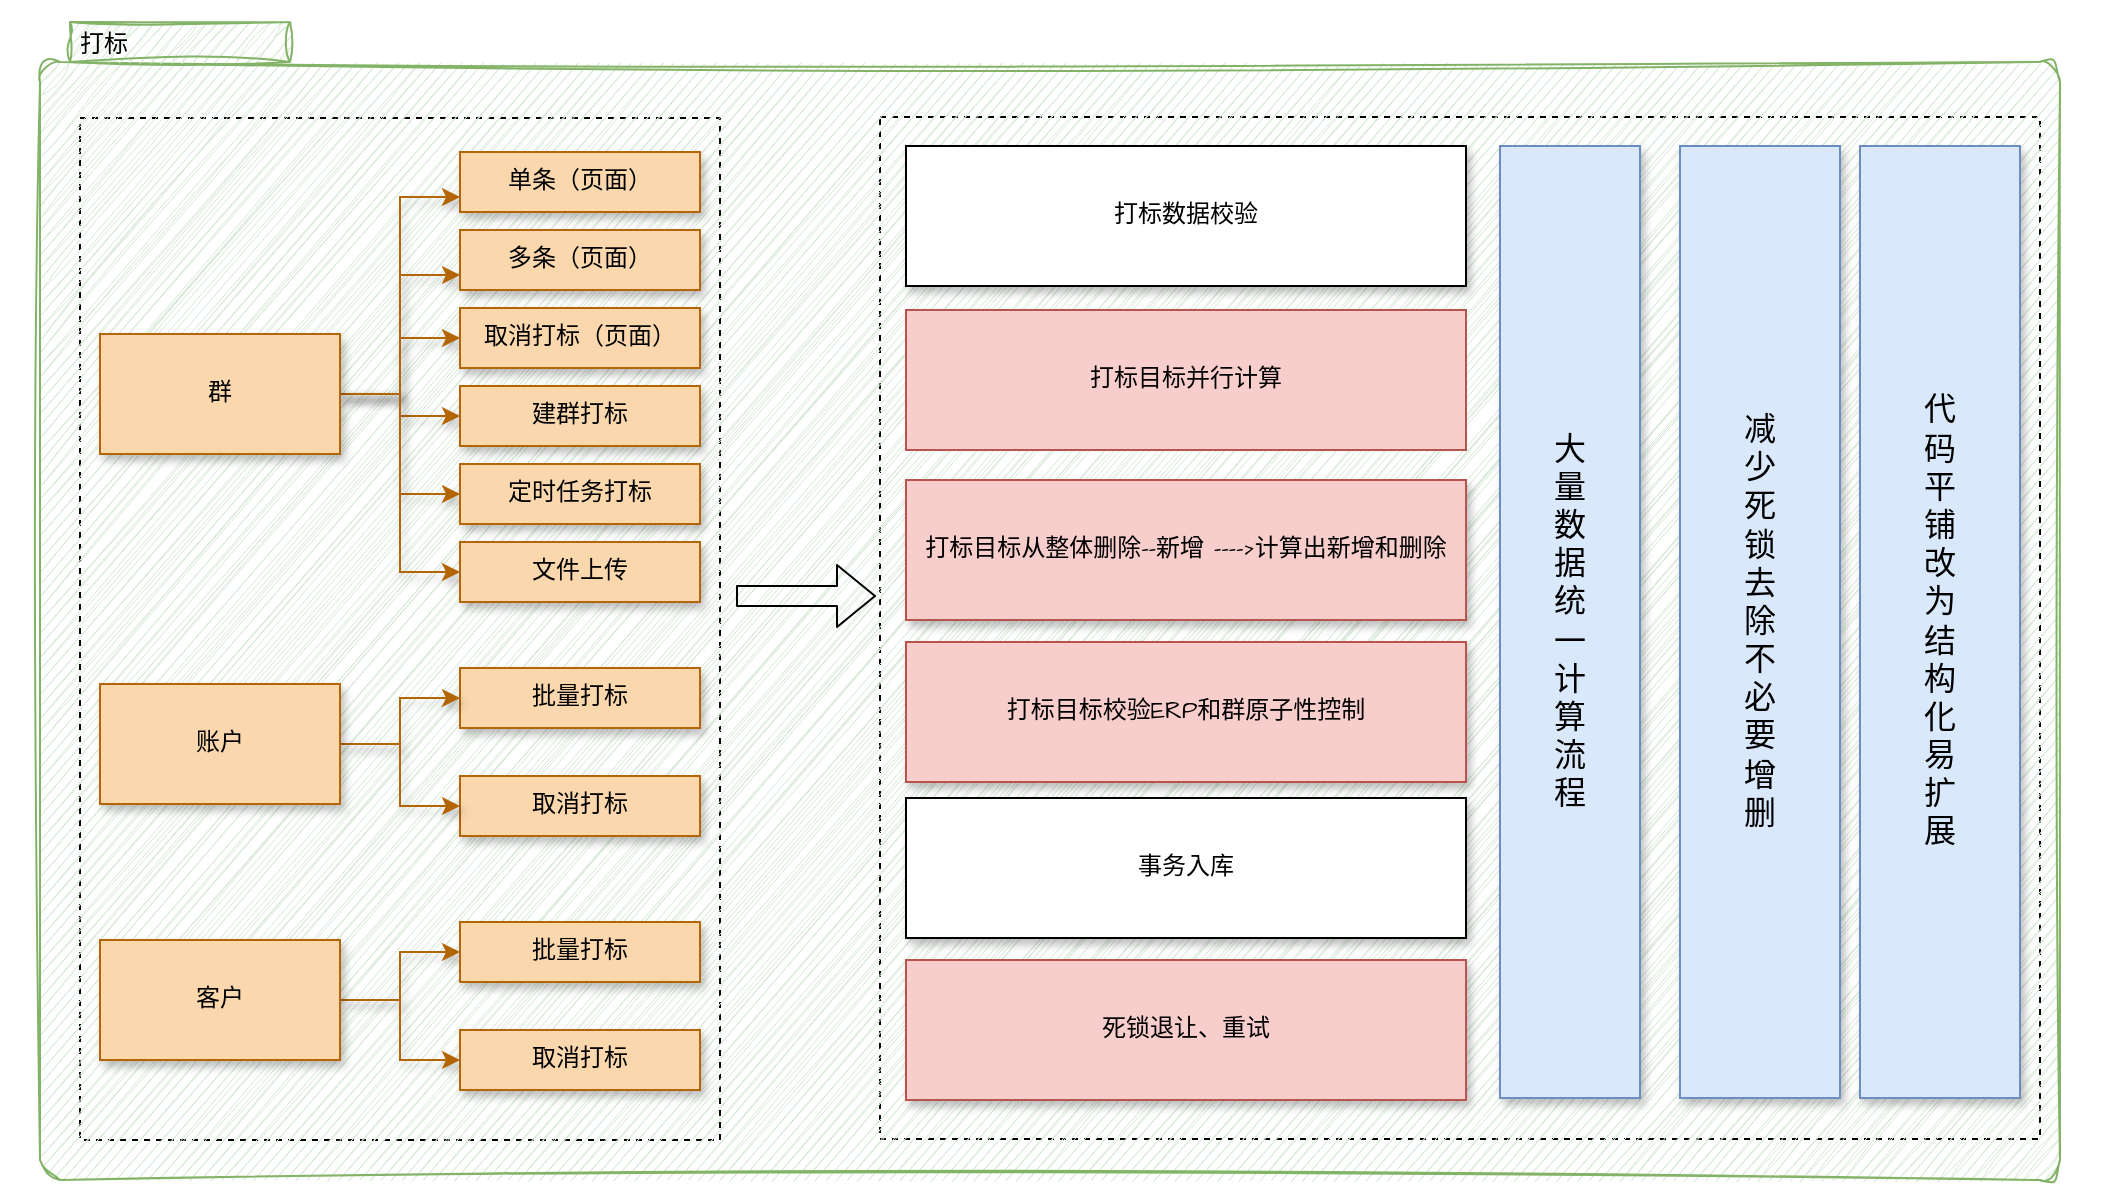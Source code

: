 <mxfile version="26.0.2" pages="4">
  <diagram id="691d49e7-cec1-028b-15b3-21c62664a0ac" name="Habit Tracker example">
    <mxGraphModel dx="2508" dy="862" grid="1" gridSize="10" guides="1" tooltips="1" connect="1" arrows="1" fold="1" page="1" pageScale="1" pageWidth="850" pageHeight="1100" math="0" shadow="0">
      <root>
        <mxCell id="0" />
        <mxCell id="1" parent="0" />
        <mxCell id="FtKmaxBvRAJz5cXM-qvg-45" value="" style="verticalLabelPosition=bottom;verticalAlign=top;html=1;shape=mxgraph.basic.rect;fillColor2=none;strokeWidth=1;size=20;indent=5;hachureGap=4;fontFamily=Architects Daughter;fontSource=https%3A%2F%2Ffonts.googleapis.com%2Fcss%3Ffamily%3DArchitects%2BDaughter;strokeColor=none;" vertex="1" parent="1">
          <mxGeometry x="-80" y="120" width="1050" height="600" as="geometry" />
        </mxCell>
        <mxCell id="FtKmaxBvRAJz5cXM-qvg-44" value="" style="verticalLabelPosition=bottom;verticalAlign=top;html=1;shape=mxgraph.basic.rect;fillColor2=none;strokeWidth=1;size=20;indent=5;hachureGap=4;fontFamily=Architects Daughter;fontSource=https%3A%2F%2Ffonts.googleapis.com%2Fcss%3Ffamily%3DArchitects%2BDaughter;fillColor=none;dashed=1;" vertex="1" parent="1">
          <mxGeometry x="360" y="178.5" width="580" height="511" as="geometry" />
        </mxCell>
        <mxCell id="FtKmaxBvRAJz5cXM-qvg-43" value="" style="verticalLabelPosition=bottom;verticalAlign=top;html=1;shape=mxgraph.basic.rect;fillColor2=none;strokeWidth=1;size=20;indent=5;hachureGap=4;fontFamily=Architects Daughter;fontSource=https%3A%2F%2Ffonts.googleapis.com%2Fcss%3Ffamily%3DArchitects%2BDaughter;fillColor=none;dashed=1;" vertex="1" parent="1">
          <mxGeometry x="-40" y="179" width="320" height="511" as="geometry" />
        </mxCell>
        <mxCell id="19b9a4ddcf14029d-7" value="打标" style="shape=mxgraph.sysml.compState;align=left;verticalAlign=top;spacingTop=-3;spacingLeft=18;strokeWidth=1;recursiveResize=0;fillColor=#d5e8d4;strokeColor=#82b366;container=0;shadow=0;sketch=1;curveFitting=1;jiggle=2;" parent="1" vertex="1">
          <mxGeometry x="-60" y="131" width="1010" height="579" as="geometry" />
        </mxCell>
        <mxCell id="FtKmaxBvRAJz5cXM-qvg-19" style="edgeStyle=orthogonalEdgeStyle;rounded=0;hachureGap=4;orthogonalLoop=1;jettySize=auto;html=1;entryX=0;entryY=0.75;entryDx=0;entryDy=0;fontFamily=Architects Daughter;fontSource=https%3A%2F%2Ffonts.googleapis.com%2Fcss%3Ffamily%3DArchitects%2BDaughter;fillColor=#fad7ac;strokeColor=#b46504;shadow=1;" edge="1" parent="1" source="FtKmaxBvRAJz5cXM-qvg-3" target="FtKmaxBvRAJz5cXM-qvg-4">
          <mxGeometry relative="1" as="geometry" />
        </mxCell>
        <mxCell id="FtKmaxBvRAJz5cXM-qvg-20" style="edgeStyle=orthogonalEdgeStyle;rounded=0;hachureGap=4;orthogonalLoop=1;jettySize=auto;html=1;entryX=0;entryY=0.75;entryDx=0;entryDy=0;fontFamily=Architects Daughter;fontSource=https%3A%2F%2Ffonts.googleapis.com%2Fcss%3Ffamily%3DArchitects%2BDaughter;fillColor=#fad7ac;strokeColor=#b46504;shadow=1;" edge="1" parent="1" source="FtKmaxBvRAJz5cXM-qvg-3" target="FtKmaxBvRAJz5cXM-qvg-5">
          <mxGeometry relative="1" as="geometry" />
        </mxCell>
        <mxCell id="FtKmaxBvRAJz5cXM-qvg-21" style="edgeStyle=orthogonalEdgeStyle;rounded=0;hachureGap=4;orthogonalLoop=1;jettySize=auto;html=1;entryX=0;entryY=0.5;entryDx=0;entryDy=0;fontFamily=Architects Daughter;fontSource=https%3A%2F%2Ffonts.googleapis.com%2Fcss%3Ffamily%3DArchitects%2BDaughter;fillColor=#fad7ac;strokeColor=#b46504;shadow=1;" edge="1" parent="1" source="FtKmaxBvRAJz5cXM-qvg-3" target="FtKmaxBvRAJz5cXM-qvg-13">
          <mxGeometry relative="1" as="geometry" />
        </mxCell>
        <mxCell id="FtKmaxBvRAJz5cXM-qvg-22" style="edgeStyle=orthogonalEdgeStyle;rounded=0;hachureGap=4;orthogonalLoop=1;jettySize=auto;html=1;entryX=0;entryY=0.5;entryDx=0;entryDy=0;fontFamily=Architects Daughter;fontSource=https%3A%2F%2Ffonts.googleapis.com%2Fcss%3Ffamily%3DArchitects%2BDaughter;fillColor=#fad7ac;strokeColor=#b46504;shadow=1;" edge="1" parent="1" source="FtKmaxBvRAJz5cXM-qvg-3" target="FtKmaxBvRAJz5cXM-qvg-6">
          <mxGeometry relative="1" as="geometry" />
        </mxCell>
        <mxCell id="FtKmaxBvRAJz5cXM-qvg-23" style="edgeStyle=orthogonalEdgeStyle;rounded=0;hachureGap=4;orthogonalLoop=1;jettySize=auto;html=1;entryX=0;entryY=0.5;entryDx=0;entryDy=0;fontFamily=Architects Daughter;fontSource=https%3A%2F%2Ffonts.googleapis.com%2Fcss%3Ffamily%3DArchitects%2BDaughter;fillColor=#fad7ac;strokeColor=#b46504;shadow=1;" edge="1" parent="1" source="FtKmaxBvRAJz5cXM-qvg-3" target="FtKmaxBvRAJz5cXM-qvg-7">
          <mxGeometry relative="1" as="geometry" />
        </mxCell>
        <mxCell id="FtKmaxBvRAJz5cXM-qvg-24" style="edgeStyle=orthogonalEdgeStyle;rounded=0;hachureGap=4;orthogonalLoop=1;jettySize=auto;html=1;entryX=0;entryY=0.5;entryDx=0;entryDy=0;fontFamily=Architects Daughter;fontSource=https%3A%2F%2Ffonts.googleapis.com%2Fcss%3Ffamily%3DArchitects%2BDaughter;fillColor=#fad7ac;strokeColor=#b46504;shadow=1;" edge="1" parent="1" source="FtKmaxBvRAJz5cXM-qvg-3" target="FtKmaxBvRAJz5cXM-qvg-8">
          <mxGeometry relative="1" as="geometry" />
        </mxCell>
        <mxCell id="FtKmaxBvRAJz5cXM-qvg-3" value="群" style="rounded=0;whiteSpace=wrap;html=1;hachureGap=4;fontFamily=Architects Daughter;fontSource=https%3A%2F%2Ffonts.googleapis.com%2Fcss%3Ffamily%3DArchitects%2BDaughter;glass=0;shadow=1;fillColor=#fad7ac;strokeColor=#b46504;" vertex="1" parent="1">
          <mxGeometry x="-30" y="287" width="120" height="60" as="geometry" />
        </mxCell>
        <mxCell id="FtKmaxBvRAJz5cXM-qvg-4" value="单条（页面）" style="rounded=0;whiteSpace=wrap;html=1;hachureGap=4;fontFamily=Architects Daughter;fontSource=https%3A%2F%2Ffonts.googleapis.com%2Fcss%3Ffamily%3DArchitects%2BDaughter;glass=0;shadow=1;fillColor=#fad7ac;strokeColor=#b46504;" vertex="1" parent="1">
          <mxGeometry x="150" y="196" width="120" height="30" as="geometry" />
        </mxCell>
        <mxCell id="FtKmaxBvRAJz5cXM-qvg-5" value="多条（页面）" style="rounded=0;whiteSpace=wrap;html=1;hachureGap=4;fontFamily=Architects Daughter;fontSource=https%3A%2F%2Ffonts.googleapis.com%2Fcss%3Ffamily%3DArchitects%2BDaughter;glass=0;shadow=1;fillColor=#fad7ac;strokeColor=#b46504;" vertex="1" parent="1">
          <mxGeometry x="150" y="235" width="120" height="30" as="geometry" />
        </mxCell>
        <mxCell id="FtKmaxBvRAJz5cXM-qvg-6" value="建群打标" style="rounded=0;whiteSpace=wrap;html=1;hachureGap=4;fontFamily=Architects Daughter;fontSource=https%3A%2F%2Ffonts.googleapis.com%2Fcss%3Ffamily%3DArchitects%2BDaughter;glass=0;shadow=1;fillColor=#fad7ac;strokeColor=#b46504;" vertex="1" parent="1">
          <mxGeometry x="150" y="313" width="120" height="30" as="geometry" />
        </mxCell>
        <mxCell id="FtKmaxBvRAJz5cXM-qvg-7" value="定时任务打标" style="rounded=0;whiteSpace=wrap;html=1;hachureGap=4;fontFamily=Architects Daughter;fontSource=https%3A%2F%2Ffonts.googleapis.com%2Fcss%3Ffamily%3DArchitects%2BDaughter;glass=0;shadow=1;fillColor=#fad7ac;strokeColor=#b46504;" vertex="1" parent="1">
          <mxGeometry x="150" y="352" width="120" height="30" as="geometry" />
        </mxCell>
        <mxCell id="FtKmaxBvRAJz5cXM-qvg-8" value="文件上传" style="rounded=0;whiteSpace=wrap;html=1;hachureGap=4;fontFamily=Architects Daughter;fontSource=https%3A%2F%2Ffonts.googleapis.com%2Fcss%3Ffamily%3DArchitects%2BDaughter;glass=0;shadow=1;fillColor=#fad7ac;strokeColor=#b46504;" vertex="1" parent="1">
          <mxGeometry x="150" y="391" width="120" height="30" as="geometry" />
        </mxCell>
        <mxCell id="FtKmaxBvRAJz5cXM-qvg-27" style="edgeStyle=orthogonalEdgeStyle;rounded=0;hachureGap=4;orthogonalLoop=1;jettySize=auto;html=1;entryX=0;entryY=0.5;entryDx=0;entryDy=0;fontFamily=Architects Daughter;fontSource=https%3A%2F%2Ffonts.googleapis.com%2Fcss%3Ffamily%3DArchitects%2BDaughter;fillColor=#fad7ac;strokeColor=#b46504;shadow=1;" edge="1" parent="1" source="FtKmaxBvRAJz5cXM-qvg-9" target="FtKmaxBvRAJz5cXM-qvg-15">
          <mxGeometry relative="1" as="geometry" />
        </mxCell>
        <mxCell id="FtKmaxBvRAJz5cXM-qvg-28" style="edgeStyle=orthogonalEdgeStyle;rounded=0;hachureGap=4;orthogonalLoop=1;jettySize=auto;html=1;entryX=0;entryY=0.5;entryDx=0;entryDy=0;fontFamily=Architects Daughter;fontSource=https%3A%2F%2Ffonts.googleapis.com%2Fcss%3Ffamily%3DArchitects%2BDaughter;fillColor=#fad7ac;strokeColor=#b46504;shadow=1;" edge="1" parent="1" source="FtKmaxBvRAJz5cXM-qvg-9" target="FtKmaxBvRAJz5cXM-qvg-16">
          <mxGeometry relative="1" as="geometry" />
        </mxCell>
        <mxCell id="FtKmaxBvRAJz5cXM-qvg-9" value="客户" style="rounded=0;whiteSpace=wrap;html=1;hachureGap=4;fontFamily=Architects Daughter;fontSource=https%3A%2F%2Ffonts.googleapis.com%2Fcss%3Ffamily%3DArchitects%2BDaughter;glass=0;shadow=1;fillColor=#fad7ac;strokeColor=#b46504;" vertex="1" parent="1">
          <mxGeometry x="-30" y="590" width="120" height="60" as="geometry" />
        </mxCell>
        <mxCell id="FtKmaxBvRAJz5cXM-qvg-10" value="批量打标" style="rounded=0;whiteSpace=wrap;html=1;hachureGap=4;fontFamily=Architects Daughter;fontSource=https%3A%2F%2Ffonts.googleapis.com%2Fcss%3Ffamily%3DArchitects%2BDaughter;glass=0;shadow=1;fillColor=#fad7ac;strokeColor=#b46504;" vertex="1" parent="1">
          <mxGeometry x="150" y="454" width="120" height="30" as="geometry" />
        </mxCell>
        <mxCell id="FtKmaxBvRAJz5cXM-qvg-11" value="取消打标" style="rounded=0;whiteSpace=wrap;html=1;hachureGap=4;fontFamily=Architects Daughter;fontSource=https%3A%2F%2Ffonts.googleapis.com%2Fcss%3Ffamily%3DArchitects%2BDaughter;glass=0;shadow=1;fillColor=#fad7ac;strokeColor=#b46504;" vertex="1" parent="1">
          <mxGeometry x="150" y="508" width="120" height="30" as="geometry" />
        </mxCell>
        <mxCell id="FtKmaxBvRAJz5cXM-qvg-13" value="取消打标（页面）" style="rounded=0;whiteSpace=wrap;html=1;hachureGap=4;fontFamily=Architects Daughter;fontSource=https%3A%2F%2Ffonts.googleapis.com%2Fcss%3Ffamily%3DArchitects%2BDaughter;glass=0;shadow=1;fillColor=#fad7ac;strokeColor=#b46504;" vertex="1" parent="1">
          <mxGeometry x="150" y="274" width="120" height="30" as="geometry" />
        </mxCell>
        <mxCell id="FtKmaxBvRAJz5cXM-qvg-25" style="edgeStyle=orthogonalEdgeStyle;rounded=0;hachureGap=4;orthogonalLoop=1;jettySize=auto;html=1;entryX=0;entryY=0.5;entryDx=0;entryDy=0;fontFamily=Architects Daughter;fontSource=https%3A%2F%2Ffonts.googleapis.com%2Fcss%3Ffamily%3DArchitects%2BDaughter;fillColor=#fad7ac;strokeColor=#b46504;shadow=1;" edge="1" parent="1" source="FtKmaxBvRAJz5cXM-qvg-14" target="FtKmaxBvRAJz5cXM-qvg-10">
          <mxGeometry relative="1" as="geometry" />
        </mxCell>
        <mxCell id="FtKmaxBvRAJz5cXM-qvg-26" style="edgeStyle=orthogonalEdgeStyle;rounded=0;hachureGap=4;orthogonalLoop=1;jettySize=auto;html=1;entryX=0;entryY=0.5;entryDx=0;entryDy=0;fontFamily=Architects Daughter;fontSource=https%3A%2F%2Ffonts.googleapis.com%2Fcss%3Ffamily%3DArchitects%2BDaughter;fillColor=#fad7ac;strokeColor=#b46504;shadow=1;" edge="1" parent="1" source="FtKmaxBvRAJz5cXM-qvg-14" target="FtKmaxBvRAJz5cXM-qvg-11">
          <mxGeometry relative="1" as="geometry" />
        </mxCell>
        <mxCell id="FtKmaxBvRAJz5cXM-qvg-14" value="账户" style="rounded=0;whiteSpace=wrap;html=1;hachureGap=4;fontFamily=Architects Daughter;fontSource=https%3A%2F%2Ffonts.googleapis.com%2Fcss%3Ffamily%3DArchitects%2BDaughter;glass=0;shadow=1;fillColor=#fad7ac;strokeColor=#b46504;" vertex="1" parent="1">
          <mxGeometry x="-30" y="462" width="120" height="60" as="geometry" />
        </mxCell>
        <mxCell id="FtKmaxBvRAJz5cXM-qvg-15" value="批量打标" style="rounded=0;whiteSpace=wrap;html=1;hachureGap=4;fontFamily=Architects Daughter;fontSource=https%3A%2F%2Ffonts.googleapis.com%2Fcss%3Ffamily%3DArchitects%2BDaughter;glass=0;shadow=1;fillColor=#fad7ac;strokeColor=#b46504;" vertex="1" parent="1">
          <mxGeometry x="150" y="581" width="120" height="30" as="geometry" />
        </mxCell>
        <mxCell id="FtKmaxBvRAJz5cXM-qvg-16" value="取消打标" style="rounded=0;whiteSpace=wrap;html=1;hachureGap=4;fontFamily=Architects Daughter;fontSource=https%3A%2F%2Ffonts.googleapis.com%2Fcss%3Ffamily%3DArchitects%2BDaughter;glass=0;shadow=1;fillColor=#fad7ac;strokeColor=#b46504;" vertex="1" parent="1">
          <mxGeometry x="150" y="635" width="120" height="30" as="geometry" />
        </mxCell>
        <mxCell id="FtKmaxBvRAJz5cXM-qvg-29" value="" style="shape=flexArrow;endArrow=classic;html=1;rounded=1;hachureGap=4;fontFamily=Architects Daughter;fontSource=https%3A%2F%2Ffonts.googleapis.com%2Fcss%3Ffamily%3DArchitects%2BDaughter;" edge="1" parent="1">
          <mxGeometry width="50" height="50" relative="1" as="geometry">
            <mxPoint x="288" y="418" as="sourcePoint" />
            <mxPoint x="358" y="418" as="targetPoint" />
          </mxGeometry>
        </mxCell>
        <mxCell id="FtKmaxBvRAJz5cXM-qvg-32" value="打标数据校验" style="rounded=0;whiteSpace=wrap;html=1;hachureGap=4;fontFamily=Architects Daughter;fontSource=https%3A%2F%2Ffonts.googleapis.com%2Fcss%3Ffamily%3DArchitects%2BDaughter;glass=0;shadow=1;" vertex="1" parent="1">
          <mxGeometry x="373" y="193" width="280" height="70" as="geometry" />
        </mxCell>
        <mxCell id="FtKmaxBvRAJz5cXM-qvg-34" value="打标目标并行计算" style="rounded=0;whiteSpace=wrap;html=1;hachureGap=4;fontFamily=Architects Daughter;fontSource=https%3A%2F%2Ffonts.googleapis.com%2Fcss%3Ffamily%3DArchitects%2BDaughter;glass=0;shadow=0;fillColor=#f8cecc;strokeColor=#b85450;" vertex="1" parent="1">
          <mxGeometry x="373" y="275" width="280" height="70" as="geometry" />
        </mxCell>
        <mxCell id="FtKmaxBvRAJz5cXM-qvg-35" value="打标目标从整体删除--新增 ----&amp;gt;计算出新增和删除" style="rounded=0;whiteSpace=wrap;html=1;hachureGap=4;fontFamily=Architects Daughter;fontSource=https%3A%2F%2Ffonts.googleapis.com%2Fcss%3Ffamily%3DArchitects%2BDaughter;glass=0;shadow=1;fillColor=#f8cecc;strokeColor=#b85450;" vertex="1" parent="1">
          <mxGeometry x="373" y="360" width="280" height="70" as="geometry" />
        </mxCell>
        <mxCell id="FtKmaxBvRAJz5cXM-qvg-37" value="打标目标校验ERP和群原子性控制" style="rounded=0;whiteSpace=wrap;html=1;hachureGap=4;fontFamily=Architects Daughter;fontSource=https%3A%2F%2Ffonts.googleapis.com%2Fcss%3Ffamily%3DArchitects%2BDaughter;glass=0;shadow=1;fillColor=#f8cecc;strokeColor=#b85450;" vertex="1" parent="1">
          <mxGeometry x="373" y="441" width="280" height="70" as="geometry" />
        </mxCell>
        <mxCell id="FtKmaxBvRAJz5cXM-qvg-38" value="事务入库" style="rounded=0;whiteSpace=wrap;html=1;hachureGap=4;fontFamily=Architects Daughter;fontSource=https%3A%2F%2Ffonts.googleapis.com%2Fcss%3Ffamily%3DArchitects%2BDaughter;glass=0;shadow=1;" vertex="1" parent="1">
          <mxGeometry x="373" y="519" width="280" height="70" as="geometry" />
        </mxCell>
        <mxCell id="FtKmaxBvRAJz5cXM-qvg-39" value="&lt;div&gt;大&lt;/div&gt;&lt;div&gt;量&lt;/div&gt;&lt;div&gt;数&lt;/div&gt;&lt;div&gt;据&lt;/div&gt;&lt;div&gt;统&lt;/div&gt;&lt;div&gt;一&lt;/div&gt;&lt;div&gt;计&lt;/div&gt;&lt;div&gt;算&lt;/div&gt;&lt;div&gt;流&lt;/div&gt;&lt;div&gt;程&lt;/div&gt;" style="rounded=0;whiteSpace=wrap;html=1;hachureGap=4;fontFamily=Architects Daughter;fontSource=https%3A%2F%2Ffonts.googleapis.com%2Fcss%3Ffamily%3DArchitects%2BDaughter;glass=0;shadow=1;fontSize=16;fillColor=#dae8fc;strokeColor=#6c8ebf;" vertex="1" parent="1">
          <mxGeometry x="670" y="193" width="70" height="476" as="geometry" />
        </mxCell>
        <mxCell id="FtKmaxBvRAJz5cXM-qvg-40" value="&lt;div&gt;减&lt;/div&gt;&lt;div&gt;少&lt;/div&gt;&lt;div&gt;死&lt;/div&gt;&lt;div&gt;锁&lt;/div&gt;&lt;div&gt;去&lt;/div&gt;&lt;div&gt;除&lt;/div&gt;&lt;div&gt;不&lt;/div&gt;&lt;div&gt;必&lt;/div&gt;&lt;div&gt;要&lt;/div&gt;&lt;div&gt;增&lt;/div&gt;&lt;div&gt;删&lt;br&gt;&lt;/div&gt;" style="rounded=0;whiteSpace=wrap;html=1;hachureGap=4;fontFamily=Architects Daughter;fontSource=https%3A%2F%2Ffonts.googleapis.com%2Fcss%3Ffamily%3DArchitects%2BDaughter;glass=0;shadow=1;fontSize=16;fillColor=#dae8fc;strokeColor=#6c8ebf;" vertex="1" parent="1">
          <mxGeometry x="760" y="193" width="80" height="476" as="geometry" />
        </mxCell>
        <mxCell id="FtKmaxBvRAJz5cXM-qvg-41" value="死锁退让、重试" style="rounded=0;whiteSpace=wrap;html=1;hachureGap=4;fontFamily=Architects Daughter;fontSource=https%3A%2F%2Ffonts.googleapis.com%2Fcss%3Ffamily%3DArchitects%2BDaughter;glass=0;shadow=1;fillColor=#f8cecc;strokeColor=#b85450;" vertex="1" parent="1">
          <mxGeometry x="373" y="600" width="280" height="70" as="geometry" />
        </mxCell>
        <mxCell id="FtKmaxBvRAJz5cXM-qvg-42" value="&lt;div&gt;代&lt;/div&gt;&lt;div&gt;码&lt;/div&gt;&lt;div&gt;平&lt;/div&gt;&lt;div&gt;铺&lt;/div&gt;&lt;div&gt;改&lt;/div&gt;&lt;div&gt;为&lt;/div&gt;&lt;div&gt;结&lt;/div&gt;&lt;div&gt;构&lt;/div&gt;&lt;div&gt;化&lt;/div&gt;&lt;div&gt;易&lt;/div&gt;&lt;div&gt;扩&lt;/div&gt;&lt;div&gt;展&lt;br&gt;&lt;/div&gt;" style="rounded=0;whiteSpace=wrap;html=1;hachureGap=4;fontFamily=Architects Daughter;fontSource=https%3A%2F%2Ffonts.googleapis.com%2Fcss%3Ffamily%3DArchitects%2BDaughter;glass=0;shadow=1;fontSize=16;fillColor=#dae8fc;strokeColor=#6c8ebf;" vertex="1" parent="1">
          <mxGeometry x="850" y="193" width="80" height="476" as="geometry" />
        </mxCell>
      </root>
    </mxGraphModel>
  </diagram>
  <diagram id="953ecbd5-e552-5fde-5075-6d809326a53c" name="State diagram notation">
    <mxGraphModel pageWidth="850" pageHeight="1100" fold="1" pageScale="1" math="0" shadow="0">
      <root>
        <mxCell id="0" />
        <mxCell id="1" parent="0" />
        <mxCell id="19b9a4ddcf14029d-29" value="" style="shape=ellipse;html=1;fillColor=#000000;fontSize=18;fontColor=#000000;strokeColor=#000000;" vertex="1" parent="1">
          <mxGeometry x="40" y="140" width="40" height="40" as="geometry" />
        </mxCell>
        <mxCell id="19b9a4ddcf14029d-30" value="" style="shape=mxgraph.sysml.actFinal;html=1;verticalLabelPosition=bottom;labelBackgroundColor=#ffffff;verticalAlign=top;fontColor=#000000;fillColor=#FFFFFF;strokeColor=#000000;" vertex="1" parent="1">
          <mxGeometry x="40" y="200" width="40" height="40" as="geometry" />
        </mxCell>
        <mxCell id="19b9a4ddcf14029d-31" value="State" style="shape=rect;rounded=1;html=1;whiteSpace=wrap;align=center;fontColor=#000000;fillColor=#ffffff;strokeColor=#000000;" vertex="1" parent="1">
          <mxGeometry x="140" y="147" width="100" height="40" as="geometry" />
        </mxCell>
        <mxCell id="19b9a4ddcf14029d-58" style="edgeStyle=elbowEdgeStyle;rounded=0;elbow=horizontal;html=1;labelBackgroundColor=none;endArrow=open;endSize=12;align=right;fontColor=#000000;strokeColor=#000000;" edge="1" source="19b9a4ddcf14029d-32" parent="1">
          <mxGeometry relative="1" as="geometry">
            <mxPoint x="360" y="280" as="targetPoint" />
          </mxGeometry>
        </mxCell>
        <mxCell id="19b9a4ddcf14029d-32" value="&lt;p style=&quot;margin: 0px ; margin-top: 4px ; text-align: center&quot;&gt;State with activities&lt;/p&gt;&lt;hr&gt;&lt;p&gt;&lt;/p&gt;&lt;p style=&quot;margin: 0px ; margin-left: 8px ; text-align: left&quot;&gt;entry / entryActivity&lt;br&gt;do / doActivity&lt;br&gt;exit / exitActivity&lt;/p&gt;" style="shape=mxgraph.sysml.simpleState;html=1;overflow=fill;whiteSpace=wrap;align=center;fontColor=#000000;fillColor=#FFFFFF;strokeColor=#000000;" vertex="1" parent="1">
          <mxGeometry x="260" y="147" width="200" height="100" as="geometry" />
        </mxCell>
        <mxCell id="19b9a4ddcf14029d-59" style="edgeStyle=elbowEdgeStyle;rounded=0;elbow=horizontal;html=1;labelBackgroundColor=none;endArrow=open;endSize=12;align=right;fontColor=#000000;strokeColor=#000000;" edge="1" source="19b9a4ddcf14029d-33" parent="1">
          <mxGeometry relative="1" as="geometry">
            <mxPoint x="600" y="360" as="targetPoint" />
          </mxGeometry>
        </mxCell>
        <mxCell id="19b9a4ddcf14029d-33" value="Composite state" style="shape=mxgraph.sysml.compState;align=left;verticalAlign=top;spacingTop=-3;spacingLeft=18;strokeWidth=1;recursiveResize=0;fontColor=#000000;strokeColor=#000000;fillColor=#FFFFFF;" vertex="1" parent="1">
          <mxGeometry x="490" y="147" width="220" height="190" as="geometry" />
        </mxCell>
        <mxCell id="19b9a4ddcf14029d-34" value="" style="shape=ellipse;html=1;fillColor=#000000;verticalLabelPosition=bottom;labelBackgroundColor=#ffffff;verticalAlign=top;fontColor=#000000;strokeColor=#000000;" vertex="1" parent="19b9a4ddcf14029d-33">
          <mxGeometry x="20" y="50" width="20" height="20" as="geometry" />
        </mxCell>
        <mxCell id="19b9a4ddcf14029d-35" value="State 1" style="strokeColor=#000000;fillColor=#FFFFFF;gradientColor=inherit;shape=rect;html=1;rounded=1;whiteSpace=wrap;align=center;fontColor=#000000;" vertex="1" parent="19b9a4ddcf14029d-33">
          <mxGeometry x="80" y="60" width="100" height="40" as="geometry" />
        </mxCell>
        <mxCell id="19b9a4ddcf14029d-36" value="State 2" style="strokeColor=#000000;fillColor=#FFFFFF;gradientColor=inherit;shape=rect;html=1;rounded=1;whiteSpace=wrap;align=center;fontColor=#000000;" vertex="1" parent="19b9a4ddcf14029d-33">
          <mxGeometry x="80" y="130" width="100" height="40" as="geometry" />
        </mxCell>
        <mxCell id="19b9a4ddcf14029d-37" value="" style="strokeColor=#000000;fillColor=inherit;gradientColor=inherit;edgeStyle=none;html=1;endArrow=open;endSize=12;fontColor=#000000;" edge="1" source="19b9a4ddcf14029d-34" target="19b9a4ddcf14029d-35" parent="19b9a4ddcf14029d-33">
          <mxGeometry relative="1" as="geometry" />
        </mxCell>
        <mxCell id="19b9a4ddcf14029d-38" value="" style="strokeColor=#000000;fillColor=inherit;gradientColor=inherit;edgeStyle=none;html=1;endArrow=open;endSize=12;fontColor=#000000;" edge="1" source="19b9a4ddcf14029d-35" target="19b9a4ddcf14029d-36" parent="19b9a4ddcf14029d-33">
          <mxGeometry relative="1" as="geometry" />
        </mxCell>
        <mxCell id="19b9a4ddcf14029d-50" value="Start" style="text;html=1;resizable=0;points=[];autosize=1;align=left;verticalAlign=top;spacingTop=-4;fontColor=#000000;" vertex="1" parent="1">
          <mxGeometry x="86" y="147" width="40" height="20" as="geometry" />
        </mxCell>
        <mxCell id="19b9a4ddcf14029d-51" value="End" style="text;html=1;resizable=0;points=[];autosize=1;align=left;verticalAlign=top;spacingTop=-4;fontColor=#000000;" vertex="1" parent="1">
          <mxGeometry x="86" y="210" width="40" height="20" as="geometry" />
        </mxCell>
        <mxCell id="19b9a4ddcf14029d-53" value="Guard" style="text;html=1;resizable=0;points=[];autosize=1;align=left;verticalAlign=top;spacingTop=-4;fontColor=#000000;" vertex="1" parent="1">
          <mxGeometry x="142" y="287" width="50" height="20" as="geometry" />
        </mxCell>
        <mxCell id="19b9a4ddcf14029d-39" value="" style="shape=rhombus;html=1;labelPosition=right;align=left;verticalAlign=middle;fontColor=#000000;strokeColor=#000000;fillColor=#FFFFFF;" vertex="1" parent="1">
          <mxGeometry x="100" y="277" width="40" height="40" as="geometry" />
        </mxCell>
        <mxCell id="19b9a4ddcf14029d-40" value="" style="edgeStyle=elbowEdgeStyle;html=1;elbow=horizontal;align=right;verticalAlign=bottom;rounded=0;labelBackgroundColor=none;endArrow=open;endSize=12;fontColor=#000000;strokeColor=#000000;" edge="1" target="19b9a4ddcf14029d-39" parent="1">
          <mxGeometry relative="1" as="geometry">
            <mxPoint x="120" y="257" as="sourcePoint" />
          </mxGeometry>
        </mxCell>
        <mxCell id="19b9a4ddcf14029d-41" value="[Condition 1]" style="edgeStyle=elbowEdgeStyle;html=1;elbow=vertical;align=right;endArrow=open;rounded=0;labelBackgroundColor=none;endSize=12;entryX=0.5;entryY=0;fontColor=#000000;strokeColor=#000000;" edge="1" source="19b9a4ddcf14029d-39" parent="1">
          <mxGeometry relative="1" as="geometry">
            <mxPoint x="120" y="357" as="targetPoint" />
          </mxGeometry>
        </mxCell>
        <mxCell id="19b9a4ddcf14029d-42" value="[Condition 2]" style="edgeStyle=elbowEdgeStyle;html=1;elbow=vertical;align=left;endArrow=open;rounded=0;labelBackgroundColor=none;verticalAlign=bottom;endSize=12;entryX=0.5;entryY=0;fontColor=#000000;strokeColor=#000000;" edge="1" source="19b9a4ddcf14029d-39" parent="1">
          <mxGeometry relative="1" as="geometry">
            <mxPoint x="251" y="356" as="targetPoint" />
          </mxGeometry>
        </mxCell>
        <mxCell id="19b9a4ddcf14029d-56" value="" style="edgeStyle=elbowEdgeStyle;html=1;elbow=horizontal;align=right;verticalAlign=bottom;rounded=0;labelBackgroundColor=none;endArrow=open;endSize=12;exitX=0.5;exitY=1;fontColor=#000000;strokeColor=#000000;" edge="1" source="19b9a4ddcf14029d-31" parent="1">
          <mxGeometry relative="1" as="geometry">
            <mxPoint x="189.5" y="207" as="sourcePoint" />
            <mxPoint x="190" y="240" as="targetPoint" />
            <Array as="points" />
          </mxGeometry>
        </mxCell>
        <mxCell id="19b9a4ddcf14029d-57" value="Trigger" style="text;html=1;resizable=0;points=[];align=center;verticalAlign=middle;labelBackgroundColor=#ffffff;fontColor=#000000;" vertex="1" connectable="0" parent="19b9a4ddcf14029d-56">
          <mxGeometry y="-9" relative="1" as="geometry">
            <mxPoint x="8" y="-9" as="offset" />
          </mxGeometry>
        </mxCell>
        <mxCell id="19b9a4ddcf14029d-60" value="&lt;font style=&quot;font-size: 16px&quot;&gt;Basic UML state diagram notation&lt;/font&gt;" style="text;html=1;resizable=0;points=[];autosize=1;align=left;verticalAlign=top;spacingTop=-4;fontColor=#000000;" vertex="1" parent="1">
          <mxGeometry x="203" y="89" width="260" height="20" as="geometry" />
        </mxCell>
        <mxCell id="19b9a4ddcf14029d-61" value="" style="shape=line;html=1;strokeWidth=6;strokeColor=#000000;fontColor=#000000;fillColor=#FF9933;" vertex="1" parent="1">
          <mxGeometry x="120" y="390" width="152" height="10" as="geometry" />
        </mxCell>
        <mxCell id="19b9a4ddcf14029d-62" value="" style="edgeStyle=orthogonalEdgeStyle;html=1;verticalAlign=bottom;endArrow=open;endSize=8;strokeColor=#000000;labelBackgroundColor=none;align=right;fontColor=#000000;" edge="1" source="19b9a4ddcf14029d-61" parent="1">
          <mxGeometry relative="1" as="geometry">
            <mxPoint x="196" y="430" as="targetPoint" />
          </mxGeometry>
        </mxCell>
        <mxCell id="19b9a4ddcf14029d-64" value="" style="edgeStyle=orthogonalEdgeStyle;html=1;verticalAlign=bottom;endArrow=open;endSize=8;strokeColor=#000000;labelBackgroundColor=none;align=right;entryX=0.25;entryY=0.5;entryPerimeter=0;fontColor=#000000;" edge="1" target="19b9a4ddcf14029d-61" parent="1">
          <mxGeometry relative="1" as="geometry">
            <mxPoint x="119.5" y="435" as="targetPoint" />
            <mxPoint x="158" y="370" as="sourcePoint" />
          </mxGeometry>
        </mxCell>
        <mxCell id="19b9a4ddcf14029d-65" value="" style="edgeStyle=orthogonalEdgeStyle;html=1;verticalAlign=bottom;endArrow=open;endSize=8;strokeColor=#000000;labelBackgroundColor=none;align=right;entryX=0.75;entryY=0.5;entryPerimeter=0;fontColor=#000000;" edge="1" target="19b9a4ddcf14029d-61" parent="1">
          <mxGeometry relative="1" as="geometry">
            <mxPoint x="220" y="390" as="targetPoint" />
            <mxPoint x="234" y="370" as="sourcePoint" />
          </mxGeometry>
        </mxCell>
        <mxCell id="19b9a4ddcf14029d-66" value="Join" style="text;html=1;resizable=0;points=[];autosize=1;align=center;verticalAlign=top;spacingTop=-4;fontColor=#000000;" vertex="1" parent="1">
          <mxGeometry x="80" y="384" width="40" height="20" as="geometry" />
        </mxCell>
        <mxCell id="19b9a4ddcf14029d-67" value="" style="shape=line;html=1;strokeWidth=6;strokeColor=#000000;fontColor=#000000;fillColor=#FF9933;" vertex="1" parent="1">
          <mxGeometry x="338" y="389" width="152" height="10" as="geometry" />
        </mxCell>
        <mxCell id="19b9a4ddcf14029d-71" value="Fork" style="text;html=1;resizable=0;points=[];autosize=1;align=center;verticalAlign=top;spacingTop=-4;fontColor=#000000;" vertex="1" parent="1">
          <mxGeometry x="490" y="384" width="40" height="20" as="geometry" />
        </mxCell>
        <mxCell id="19b9a4ddcf14029d-72" value="" style="edgeStyle=orthogonalEdgeStyle;html=1;verticalAlign=bottom;endArrow=open;endSize=8;strokeColor=#000000;labelBackgroundColor=none;align=right;entryX=0.513;entryY=0.7;entryPerimeter=0;fontColor=#000000;" edge="1" target="19b9a4ddcf14029d-67" parent="1">
          <mxGeometry relative="1" as="geometry">
            <mxPoint x="400" y="389" as="targetPoint" />
            <mxPoint x="416" y="380" as="sourcePoint" />
            <Array as="points">
              <mxPoint x="416" y="370" />
              <mxPoint x="416" y="370" />
            </Array>
          </mxGeometry>
        </mxCell>
        <mxCell id="19b9a4ddcf14029d-73" value="" style="edgeStyle=orthogonalEdgeStyle;html=1;verticalAlign=bottom;endArrow=open;endSize=8;strokeColor=#000000;labelBackgroundColor=none;align=right;exitX=0.25;exitY=0.5;exitPerimeter=0;fontColor=#000000;" edge="1" source="19b9a4ddcf14029d-67" parent="1">
          <mxGeometry relative="1" as="geometry">
            <mxPoint x="376" y="430" as="targetPoint" />
            <mxPoint x="430" y="430" as="sourcePoint" />
          </mxGeometry>
        </mxCell>
        <mxCell id="19b9a4ddcf14029d-75" value="" style="edgeStyle=orthogonalEdgeStyle;html=1;verticalAlign=bottom;endArrow=open;endSize=8;strokeColor=#000000;labelBackgroundColor=none;align=right;exitX=0.75;exitY=0.5;exitPerimeter=0;fontColor=#000000;" edge="1" source="19b9a4ddcf14029d-67" parent="1">
          <mxGeometry relative="1" as="geometry">
            <mxPoint x="452" y="430" as="targetPoint" />
            <mxPoint x="386" y="404" as="sourcePoint" />
          </mxGeometry>
        </mxCell>
      </root>
    </mxGraphModel>
  </diagram>
  <diagram id="feecb929-067d-0832-2f76-ca75e0012084" name="Student enrollment example">
    <mxGraphModel pageWidth="850" pageHeight="1100" fold="1" pageScale="1" math="0" shadow="0">
      <root>
        <mxCell id="0" />
        <mxCell id="1" parent="0" />
        <mxCell id="19b9a4ddcf14029d-3" style="edgeStyle=elbowEdgeStyle;rounded=0;elbow=horizontal;html=1;labelBackgroundColor=none;endArrow=open;endSize=12;strokeColor=#000000;fontColor=#000000;align=right;" edge="1" source="19b9a4ddcf14029d-1" target="19b9a4ddcf14029d-2" parent="1">
          <mxGeometry relative="1" as="geometry" />
        </mxCell>
        <mxCell id="19b9a4ddcf14029d-1" value="" style="shape=ellipse;html=1;fillColor=#000000;fontSize=18;fontColor=#ffffff;strokeColor=#000000;align=center;" vertex="1" parent="1">
          <mxGeometry x="20" y="20" width="40" height="40" as="geometry" />
        </mxCell>
        <mxCell id="19b9a4ddcf14029d-10" style="edgeStyle=elbowEdgeStyle;rounded=0;elbow=horizontal;html=1;exitX=0.5;exitY=1;labelBackgroundColor=none;endArrow=open;endSize=12;strokeColor=#000000;fontColor=#000000;align=right;" edge="1" source="19b9a4ddcf14029d-2" target="19b9a4ddcf14029d-8" parent="1">
          <mxGeometry relative="1" as="geometry" />
        </mxCell>
        <mxCell id="19b9a4ddcf14029d-2" value="Student enrolled" style="shape=rect;rounded=1;html=1;whiteSpace=wrap;align=center;strokeColor=#000000;fillColor=#FFFFFF;fontColor=#000000;" vertex="1" parent="1">
          <mxGeometry x="170" y="20" width="100" height="40" as="geometry" />
        </mxCell>
        <mxCell id="19b9a4ddcf14029d-32" value="" style="edgeStyle=elbowEdgeStyle;rounded=0;elbow=horizontal;html=1;labelBackgroundColor=none;endArrow=open;endSize=12;strokeColor=#000000;fontColor=#000000;align=right;" edge="1" source="19b9a4ddcf14029d-22" target="19b9a4ddcf14029d-31" parent="1">
          <mxGeometry relative="1" as="geometry" />
        </mxCell>
        <mxCell id="19b9a4ddcf14029d-22" value="Subjects selected" style="shape=rect;rounded=1;html=1;whiteSpace=wrap;align=center;strokeColor=#000000;fillColor=#FFFFFF;fontColor=#000000;" vertex="1" parent="1">
          <mxGeometry x="240" y="315" width="100" height="40" as="geometry" />
        </mxCell>
        <mxCell id="19b9a4ddcf14029d-36" style="edgeStyle=elbowEdgeStyle;rounded=0;elbow=horizontal;html=1;labelBackgroundColor=none;endArrow=open;endSize=12;strokeColor=#000000;fontColor=#000000;align=right;" edge="1" source="19b9a4ddcf14029d-31" target="19b9a4ddcf14029d-35" parent="1">
          <mxGeometry relative="1" as="geometry" />
        </mxCell>
        <mxCell id="19b9a4ddcf14029d-31" value="Timetable sent" style="shape=rect;rounded=1;html=1;whiteSpace=wrap;align=center;strokeColor=#000000;fillColor=#FFFFFF;fontColor=#000000;" vertex="1" parent="1">
          <mxGeometry x="240" y="375" width="100" height="40" as="geometry" />
        </mxCell>
        <mxCell id="19b9a4ddcf14029d-23" value="" style="shape=rhombus;html=1;labelPosition=right;align=left;verticalAlign=middle;strokeColor=#000000;fillColor=#FFFFFF;fontColor=#000000;" vertex="1" parent="1">
          <mxGeometry x="270" y="245" width="40" height="40" as="geometry" />
        </mxCell>
        <mxCell id="19b9a4ddcf14029d-24" value="" style="edgeStyle=elbowEdgeStyle;html=1;elbow=horizontal;align=right;verticalAlign=bottom;rounded=0;labelBackgroundColor=none;endArrow=open;endSize=12;strokeColor=#000000;fontColor=#000000;exitX=0.447;exitY=0.5;exitPerimeter=0;entryX=0.5;entryY=0;" edge="1" source="19b9a4ddcf14029d-19" target="19b9a4ddcf14029d-23" parent="1">
          <mxGeometry relative="1" as="geometry">
            <mxPoint x="290" y="285" as="sourcePoint" />
            <Array as="points">
              <mxPoint x="290" y="230" />
            </Array>
          </mxGeometry>
        </mxCell>
        <mxCell id="19b9a4ddcf14029d-25" value="[Fees paid]" style="edgeStyle=elbowEdgeStyle;html=1;elbow=vertical;align=right;endArrow=open;rounded=0;labelBackgroundColor=none;endSize=12;strokeColor=#000000;fontColor=#000000;entryX=0.5;entryY=0;" edge="1" source="19b9a4ddcf14029d-23" target="19b9a4ddcf14029d-22" parent="1">
          <mxGeometry relative="1" as="geometry">
            <mxPoint x="290" y="385" as="targetPoint" />
            <mxPoint as="offset" />
          </mxGeometry>
        </mxCell>
        <mxCell id="19b9a4ddcf14029d-29" value="aborted" style="shape=mxgraph.sysml.flowFinal;labelPosition=right;verticalLabelPosition=top;spacingTop=5;spacingLeft=3;align=left;verticalAlign=top;resizable=0;strokeColor=#000000;fillColor=#FFFFFF;fontColor=#000000;" vertex="1" parent="1">
          <mxGeometry x="530" y="255" width="20" height="20" as="geometry" />
        </mxCell>
        <mxCell id="19b9a4ddcf14029d-30" value="[Fees not paid]" style="edgeStyle=elbowEdgeStyle;html=1;elbow=vertical;align=left;endArrow=open;rounded=0;labelBackgroundColor=none;verticalAlign=bottom;endSize=12;strokeColor=#000000;fontColor=#000000;exitX=1;exitY=0.5;" edge="1" source="19b9a4ddcf14029d-23" target="19b9a4ddcf14029d-29" parent="1">
          <mxGeometry relative="1" as="geometry">
            <mxPoint x="420" y="410" as="targetPoint" />
            <mxPoint x="290" y="370" as="sourcePoint" />
            <Array as="points">
              <mxPoint x="380" y="265" />
              <mxPoint x="370" y="290" />
            </Array>
          </mxGeometry>
        </mxCell>
        <mxCell id="19b9a4ddcf14029d-35" value="" style="shape=mxgraph.sysml.actFinal;html=1;verticalLabelPosition=bottom;labelBackgroundColor=#ffffff;verticalAlign=top;strokeColor=#000000;fillColor=#FFFFFF;fontColor=#000000;align=center;" vertex="1" parent="1">
          <mxGeometry x="520" y="375" width="40" height="40" as="geometry" />
        </mxCell>
        <mxCell id="3f6461326caff9b6-7" value="" style="group" vertex="1" connectable="0" parent="1">
          <mxGeometry x="110" y="90" width="380" height="125" as="geometry" />
        </mxCell>
        <mxCell id="19b9a4ddcf14029d-8" value="" style="shape=line;html=1;strokeWidth=6;strokeColor=#000000;fillColor=#FFFFFF;fontColor=#000000;align=center;" vertex="1" parent="3f6461326caff9b6-7">
          <mxGeometry x="10" width="200" height="10" as="geometry" />
        </mxCell>
        <mxCell id="19b9a4ddcf14029d-11" value="StudentID assigned" style="shape=rect;rounded=1;html=1;whiteSpace=wrap;align=center;strokeColor=#000000;fillColor=#FFFFFF;fontColor=#000000;" vertex="1" parent="3f6461326caff9b6-7">
          <mxGeometry y="40" width="100" height="40" as="geometry" />
        </mxCell>
        <mxCell id="19b9a4ddcf14029d-12" style="edgeStyle=elbowEdgeStyle;rounded=0;elbow=horizontal;html=1;labelBackgroundColor=none;endArrow=open;endSize=12;strokeColor=#000000;fontColor=#000000;align=right;" edge="1" source="19b9a4ddcf14029d-8" target="19b9a4ddcf14029d-11" parent="3f6461326caff9b6-7">
          <mxGeometry relative="1" as="geometry">
            <mxPoint x="50" y="40" as="targetPoint" />
          </mxGeometry>
        </mxCell>
        <mxCell id="19b9a4ddcf14029d-15" value="Undergrad" style="edgeStyle=elbowEdgeStyle;html=1;elbow=vertical;align=right;endArrow=open;rounded=0;labelBackgroundColor=none;endSize=12;strokeColor=#000000;fontColor=#000000;exitX=0.8;exitY=0.3;exitPerimeter=0;entryX=0.417;entryY=0.5;entryPerimeter=0;" edge="1" source="19b9a4ddcf14029d-8" target="19b9a4ddcf14029d-19" parent="3f6461326caff9b6-7">
          <mxGeometry relative="1" as="geometry">
            <mxPoint x="170" y="140" as="targetPoint" />
            <mxPoint x="170" y="100" as="sourcePoint" />
          </mxGeometry>
        </mxCell>
        <mxCell id="19b9a4ddcf14029d-16" value="Postgrad" style="edgeStyle=elbowEdgeStyle;html=1;elbow=vertical;align=left;endArrow=open;rounded=0;labelBackgroundColor=none;verticalAlign=bottom;endSize=12;strokeColor=#000000;fontColor=#000000;entryX=0.5;entryY=0;exitX=0.8;exitY=0.6;exitPerimeter=0;" edge="1" source="19b9a4ddcf14029d-8" target="19b9a4ddcf14029d-20" parent="3f6461326caff9b6-7">
          <mxGeometry relative="1" as="geometry">
            <mxPoint x="300" y="140" as="targetPoint" />
            <mxPoint x="170" y="100" as="sourcePoint" />
          </mxGeometry>
        </mxCell>
        <mxCell id="19b9a4ddcf14029d-19" value="" style="shape=line;html=1;strokeWidth=6;strokeColor=#000000;fillColor=#FFFFFF;fontColor=#000000;align=center;" vertex="1" parent="3f6461326caff9b6-7">
          <mxGeometry x="20" y="115" width="360" height="10" as="geometry" />
        </mxCell>
        <mxCell id="19b9a4ddcf14029d-18" style="edgeStyle=elbowEdgeStyle;rounded=0;elbow=horizontal;html=1;labelBackgroundColor=none;endArrow=open;endSize=12;strokeColor=#000000;fontColor=#000000;align=right;exitX=0.5;exitY=1;" edge="1" source="19b9a4ddcf14029d-11" target="19b9a4ddcf14029d-19" parent="3f6461326caff9b6-7">
          <mxGeometry relative="1" as="geometry">
            <mxPoint x="50" y="190" as="targetPoint" />
            <mxPoint x="50" y="80" as="sourcePoint" />
          </mxGeometry>
        </mxCell>
        <mxCell id="19b9a4ddcf14029d-21" style="edgeStyle=elbowEdgeStyle;rounded=0;elbow=horizontal;html=1;exitX=0.5;exitY=1;labelBackgroundColor=none;endArrow=open;endSize=12;strokeColor=#000000;fontColor=#000000;align=right;" edge="1" source="19b9a4ddcf14029d-20" target="19b9a4ddcf14029d-19" parent="3f6461326caff9b6-7">
          <mxGeometry relative="1" as="geometry" />
        </mxCell>
        <mxCell id="19b9a4ddcf14029d-20" value="Supervisor assigned" style="shape=rect;rounded=1;html=1;whiteSpace=wrap;align=center;strokeColor=#000000;fillColor=#FFFFFF;fontColor=#000000;" vertex="1" parent="3f6461326caff9b6-7">
          <mxGeometry x="250" y="50" width="100" height="40" as="geometry" />
        </mxCell>
      </root>
    </mxGraphModel>
  </diagram>
  <diagram id="9c28e6cf-dd68-194a-c9a1-9ff6bf67635e" name="Grouped - student enrolment">
    <mxGraphModel pageWidth="850" pageHeight="1100" fold="1" pageScale="1" math="0" shadow="0">
      <root>
        <mxCell id="0" />
        <mxCell id="1" parent="0" />
        <mxCell id="2" style="edgeStyle=elbowEdgeStyle;rounded=0;elbow=horizontal;html=1;labelBackgroundColor=none;endArrow=open;endSize=12;strokeColor=#000000;fontColor=#000000;align=right;" edge="1" source="3" target="5" parent="1">
          <mxGeometry relative="1" as="geometry" />
        </mxCell>
        <mxCell id="3" value="" style="shape=ellipse;html=1;fillColor=#000000;fontSize=18;fontColor=#ffffff;strokeColor=#000000;align=center;" vertex="1" parent="1">
          <mxGeometry x="20" y="20" width="40" height="40" as="geometry" />
        </mxCell>
        <mxCell id="4" style="edgeStyle=elbowEdgeStyle;rounded=0;elbow=horizontal;html=1;exitX=0.5;exitY=1;labelBackgroundColor=none;endArrow=open;endSize=12;strokeColor=#000000;fontColor=#000000;align=right;" edge="1" source="5" target="7" parent="1">
          <mxGeometry relative="1" as="geometry" />
        </mxCell>
        <mxCell id="5" value="Student enrolled" style="shape=rect;rounded=1;html=1;whiteSpace=wrap;align=center;strokeColor=#000000;fillColor=#FFFFFF;fontColor=#000000;" vertex="1" parent="1">
          <mxGeometry x="170" y="20" width="100" height="40" as="geometry" />
        </mxCell>
        <mxCell id="15" value="" style="edgeStyle=elbowEdgeStyle;rounded=0;elbow=horizontal;html=1;labelBackgroundColor=none;endArrow=open;endSize=12;strokeColor=#000000;fontColor=#000000;align=right;" edge="1" source="16" target="18" parent="1">
          <mxGeometry relative="1" as="geometry" />
        </mxCell>
        <mxCell id="16" value="Subjects selected" style="shape=rect;rounded=1;html=1;whiteSpace=wrap;align=center;strokeColor=#000000;fillColor=#FFFFFF;fontColor=#000000;" vertex="1" parent="1">
          <mxGeometry x="240" y="315" width="100" height="40" as="geometry" />
        </mxCell>
        <mxCell id="17" style="edgeStyle=elbowEdgeStyle;rounded=0;elbow=horizontal;html=1;labelBackgroundColor=none;endArrow=open;endSize=12;strokeColor=#000000;fontColor=#000000;align=right;" edge="1" source="18" target="24" parent="1">
          <mxGeometry relative="1" as="geometry" />
        </mxCell>
        <mxCell id="18" value="Timetable sent" style="shape=rect;rounded=1;html=1;whiteSpace=wrap;align=center;strokeColor=#000000;fillColor=#FFFFFF;fontColor=#000000;" vertex="1" parent="1">
          <mxGeometry x="240" y="375" width="100" height="40" as="geometry" />
        </mxCell>
        <mxCell id="19" value="" style="shape=rhombus;html=1;labelPosition=right;align=left;verticalAlign=middle;strokeColor=#000000;fillColor=#FFFFFF;fontColor=#000000;" vertex="1" parent="1">
          <mxGeometry x="270" y="245" width="40" height="40" as="geometry" />
        </mxCell>
        <mxCell id="20" value="" style="edgeStyle=elbowEdgeStyle;html=1;elbow=horizontal;align=right;verticalAlign=bottom;rounded=0;labelBackgroundColor=none;endArrow=open;endSize=12;strokeColor=#000000;fontColor=#000000;exitX=0.447;exitY=0.5;exitPerimeter=0;entryX=0.5;entryY=0;" edge="1" source="12" target="19" parent="1">
          <mxGeometry relative="1" as="geometry">
            <mxPoint x="290" y="285" as="sourcePoint" />
            <Array as="points">
              <mxPoint x="290" y="230" />
            </Array>
          </mxGeometry>
        </mxCell>
        <mxCell id="21" value="[Fees paid]" style="edgeStyle=elbowEdgeStyle;html=1;elbow=vertical;align=right;endArrow=open;rounded=0;labelBackgroundColor=none;endSize=12;strokeColor=#000000;fontColor=#000000;entryX=0.5;entryY=0;" edge="1" source="19" target="16" parent="1">
          <mxGeometry relative="1" as="geometry">
            <mxPoint x="290" y="385" as="targetPoint" />
            <mxPoint as="offset" />
          </mxGeometry>
        </mxCell>
        <mxCell id="22" value="aborted" style="shape=mxgraph.sysml.flowFinal;labelPosition=right;verticalLabelPosition=top;spacingTop=5;spacingLeft=3;align=left;verticalAlign=top;resizable=0;strokeColor=#000000;fillColor=#FFFFFF;fontColor=#000000;" vertex="1" parent="1">
          <mxGeometry x="530" y="255" width="20" height="20" as="geometry" />
        </mxCell>
        <mxCell id="23" value="[Fees not paid]" style="edgeStyle=elbowEdgeStyle;html=1;elbow=vertical;align=left;endArrow=open;rounded=0;labelBackgroundColor=none;verticalAlign=bottom;endSize=12;strokeColor=#000000;fontColor=#000000;exitX=1;exitY=0.5;" edge="1" source="19" target="22" parent="1">
          <mxGeometry relative="1" as="geometry">
            <mxPoint x="420" y="410" as="targetPoint" />
            <mxPoint x="290" y="370" as="sourcePoint" />
            <Array as="points">
              <mxPoint x="380" y="265" />
              <mxPoint x="370" y="290" />
            </Array>
          </mxGeometry>
        </mxCell>
        <mxCell id="24" value="" style="shape=mxgraph.sysml.actFinal;html=1;verticalLabelPosition=bottom;labelBackgroundColor=#ffffff;verticalAlign=top;strokeColor=#000000;fillColor=#FFFFFF;fontColor=#000000;align=center;" vertex="1" parent="1">
          <mxGeometry x="520" y="375" width="40" height="40" as="geometry" />
        </mxCell>
        <mxCell id="7" value="" style="shape=line;html=1;strokeWidth=6;strokeColor=#000000;fillColor=#FFFFFF;fontColor=#000000;align=center;" vertex="1" parent="1">
          <mxGeometry x="120" y="90" width="200" height="10" as="geometry" />
        </mxCell>
        <mxCell id="9" value="StudentID assigned" style="shape=rect;rounded=1;html=1;whiteSpace=wrap;align=center;strokeColor=#000000;fillColor=#FFFFFF;fontColor=#000000;" vertex="1" parent="1">
          <mxGeometry x="110" y="130" width="100" height="40" as="geometry" />
        </mxCell>
        <mxCell id="6" style="edgeStyle=elbowEdgeStyle;rounded=0;elbow=horizontal;html=1;labelBackgroundColor=none;endArrow=open;endSize=12;strokeColor=#000000;fontColor=#000000;align=right;" edge="1" source="7" target="9" parent="1">
          <mxGeometry relative="1" as="geometry">
            <mxPoint x="160" y="130" as="targetPoint" />
          </mxGeometry>
        </mxCell>
        <mxCell id="10" value="Undergrad" style="edgeStyle=elbowEdgeStyle;html=1;elbow=vertical;align=right;endArrow=open;rounded=0;labelBackgroundColor=none;endSize=12;strokeColor=#000000;fontColor=#000000;exitX=0.8;exitY=0.3;exitPerimeter=0;entryX=0.417;entryY=0.5;entryPerimeter=0;" edge="1" source="7" target="12" parent="1">
          <mxGeometry relative="1" as="geometry">
            <mxPoint x="280" y="230" as="targetPoint" />
            <mxPoint x="280" y="190" as="sourcePoint" />
          </mxGeometry>
        </mxCell>
        <mxCell id="11" value="Postgrad" style="edgeStyle=elbowEdgeStyle;html=1;elbow=vertical;align=left;endArrow=open;rounded=0;labelBackgroundColor=none;verticalAlign=bottom;endSize=12;strokeColor=#000000;fontColor=#000000;entryX=0.5;entryY=0;exitX=0.8;exitY=0.6;exitPerimeter=0;" edge="1" source="7" target="14" parent="1">
          <mxGeometry relative="1" as="geometry">
            <mxPoint x="410" y="230" as="targetPoint" />
            <mxPoint x="280" y="190" as="sourcePoint" />
          </mxGeometry>
        </mxCell>
        <mxCell id="12" value="" style="shape=line;html=1;strokeWidth=6;strokeColor=#000000;fillColor=#FFFFFF;fontColor=#000000;align=center;" vertex="1" parent="1">
          <mxGeometry x="130" y="205" width="360" height="10" as="geometry" />
        </mxCell>
        <mxCell id="8" style="edgeStyle=elbowEdgeStyle;rounded=0;elbow=horizontal;html=1;labelBackgroundColor=none;endArrow=open;endSize=12;strokeColor=#000000;fontColor=#000000;align=right;exitX=0.5;exitY=1;" edge="1" source="9" target="12" parent="1">
          <mxGeometry relative="1" as="geometry">
            <mxPoint x="160" y="280" as="targetPoint" />
            <mxPoint x="160" y="170" as="sourcePoint" />
          </mxGeometry>
        </mxCell>
        <mxCell id="13" style="edgeStyle=elbowEdgeStyle;rounded=0;elbow=horizontal;html=1;exitX=0.5;exitY=1;labelBackgroundColor=none;endArrow=open;endSize=12;strokeColor=#000000;fontColor=#000000;align=right;" edge="1" source="14" target="12" parent="1">
          <mxGeometry relative="1" as="geometry" />
        </mxCell>
        <mxCell id="14" value="Supervisor assigned" style="shape=rect;rounded=1;html=1;whiteSpace=wrap;align=center;strokeColor=#000000;fillColor=#FFFFFF;fontColor=#000000;" vertex="1" parent="1">
          <mxGeometry x="360" y="140" width="100" height="40" as="geometry" />
        </mxCell>
      </root>
    </mxGraphModel>
  </diagram>
</mxfile>
